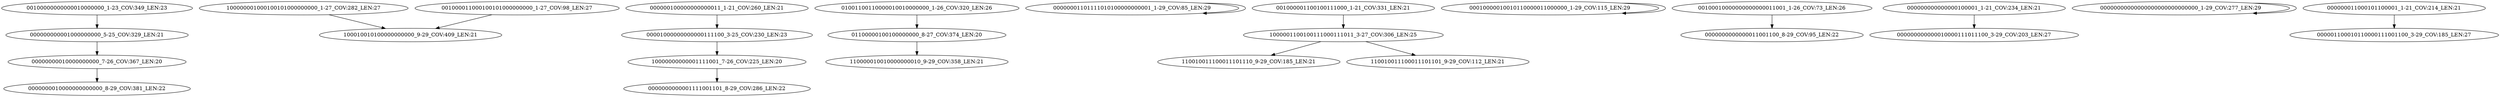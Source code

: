 digraph G {
    "00100000000000010000000_1-23_COV:349_LEN:23" -> "000000000001000000000_5-25_COV:329_LEN:21";
    "100000001000100101000000000_1-27_COV:282_LEN:27" -> "100010010100000000000_9-29_COV:409_LEN:21";
    "000000100000000000011_1-21_COV:260_LEN:21" -> "00001000000000000111100_3-25_COV:230_LEN:23";
    "01001100110000010010000000_1-26_COV:320_LEN:26" -> "01100000100100000000_8-27_COV:374_LEN:20";
    "00000001101111010100000000001_1-29_COV:85_LEN:29" -> "00000001101111010100000000001_1-29_COV:85_LEN:29";
    "1000001100100111000111011_3-27_COV:306_LEN:25" -> "110010011100011101110_9-29_COV:185_LEN:21";
    "1000001100100111000111011_3-27_COV:306_LEN:25" -> "110010011100011101101_9-29_COV:112_LEN:21";
    "00010000010010110000011000000_1-29_COV:115_LEN:29" -> "00010000010010110000011000000_1-29_COV:115_LEN:29";
    "00100010000000000000011001_1-26_COV:73_LEN:26" -> "0000000000000011001100_8-29_COV:95_LEN:22";
    "000000000000000100001_1-21_COV:234_LEN:21" -> "000000000000010000111011100_3-29_COV:203_LEN:27";
    "00000000000000000000000000000_1-29_COV:277_LEN:29" -> "00000000000000000000000000000_1-29_COV:277_LEN:29";
    "10000000000001111001_7-26_COV:225_LEN:20" -> "0000000000001111001101_8-29_COV:286_LEN:22";
    "001000011000100101000000000_1-27_COV:98_LEN:27" -> "100010010100000000000_9-29_COV:409_LEN:21";
    "000000000001000000000_5-25_COV:329_LEN:21" -> "00000000010000000000_7-26_COV:367_LEN:20";
    "00001000000000000111100_3-25_COV:230_LEN:23" -> "10000000000001111001_7-26_COV:225_LEN:20";
    "01100000100100000000_8-27_COV:374_LEN:20" -> "110000010010000000010_9-29_COV:358_LEN:21";
    "001000001100100111000_1-21_COV:331_LEN:21" -> "1000001100100111000111011_3-27_COV:306_LEN:25";
    "000000011000101100001_1-21_COV:214_LEN:21" -> "000001100010110000111001100_3-29_COV:185_LEN:27";
    "00000000010000000000_7-26_COV:367_LEN:20" -> "0000000010000000000000_8-29_COV:381_LEN:22";
}
